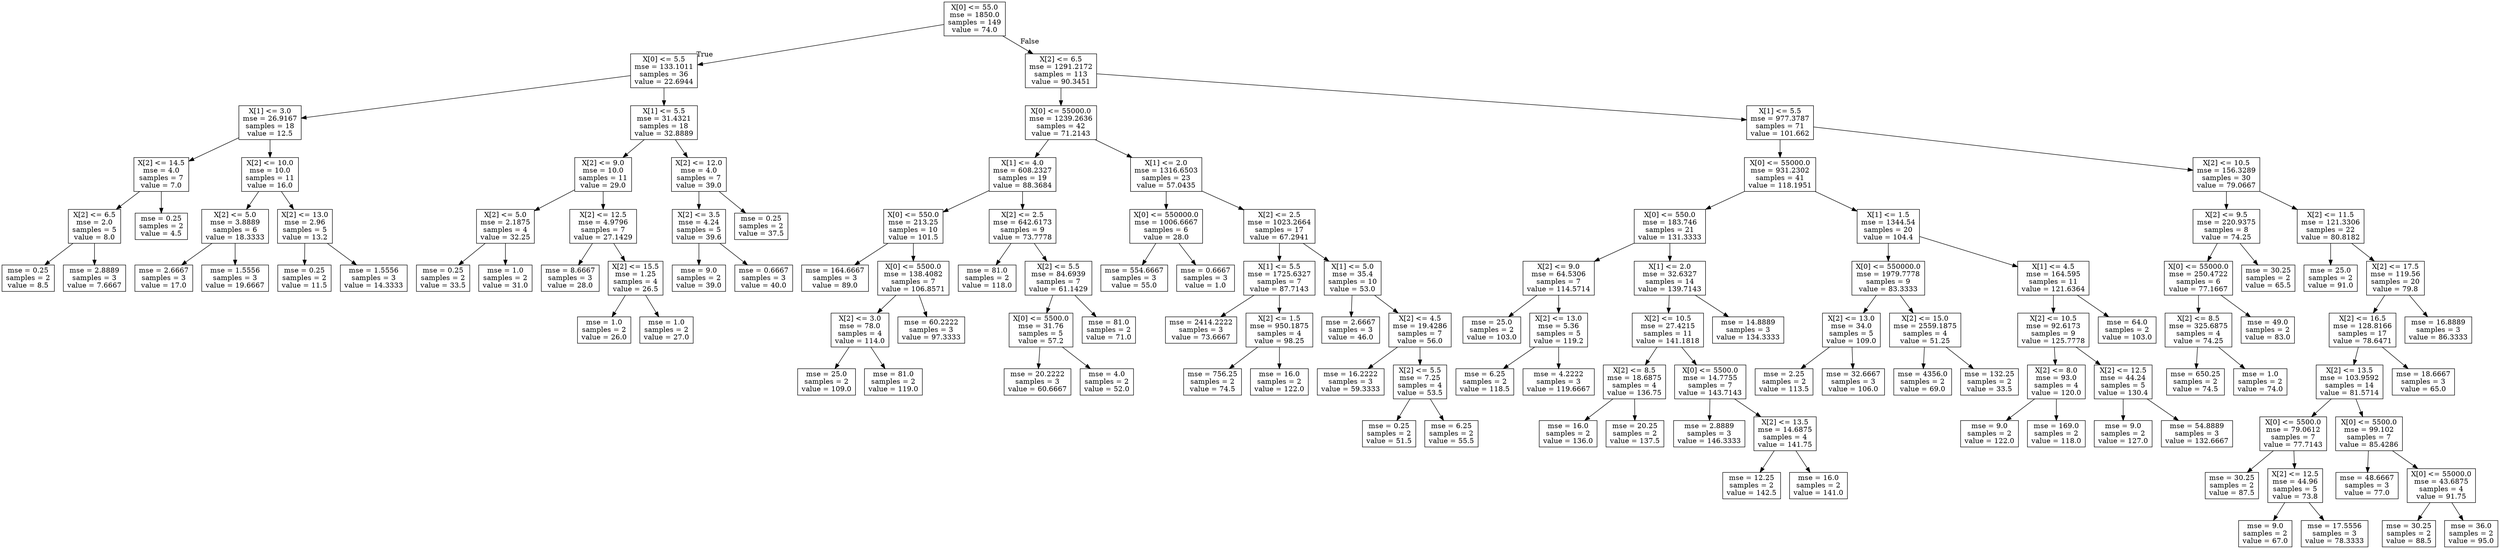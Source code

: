 digraph Tree {
node [shape=box] ;
0 [label="X[0] <= 55.0\nmse = 1850.0\nsamples = 149\nvalue = 74.0"] ;
1 [label="X[0] <= 5.5\nmse = 133.1011\nsamples = 36\nvalue = 22.6944"] ;
0 -> 1 [labeldistance=2.5, labelangle=45, headlabel="True"] ;
2 [label="X[1] <= 3.0\nmse = 26.9167\nsamples = 18\nvalue = 12.5"] ;
1 -> 2 ;
3 [label="X[2] <= 14.5\nmse = 4.0\nsamples = 7\nvalue = 7.0"] ;
2 -> 3 ;
4 [label="X[2] <= 6.5\nmse = 2.0\nsamples = 5\nvalue = 8.0"] ;
3 -> 4 ;
5 [label="mse = 0.25\nsamples = 2\nvalue = 8.5"] ;
4 -> 5 ;
6 [label="mse = 2.8889\nsamples = 3\nvalue = 7.6667"] ;
4 -> 6 ;
7 [label="mse = 0.25\nsamples = 2\nvalue = 4.5"] ;
3 -> 7 ;
8 [label="X[2] <= 10.0\nmse = 10.0\nsamples = 11\nvalue = 16.0"] ;
2 -> 8 ;
9 [label="X[2] <= 5.0\nmse = 3.8889\nsamples = 6\nvalue = 18.3333"] ;
8 -> 9 ;
10 [label="mse = 2.6667\nsamples = 3\nvalue = 17.0"] ;
9 -> 10 ;
11 [label="mse = 1.5556\nsamples = 3\nvalue = 19.6667"] ;
9 -> 11 ;
12 [label="X[2] <= 13.0\nmse = 2.96\nsamples = 5\nvalue = 13.2"] ;
8 -> 12 ;
13 [label="mse = 0.25\nsamples = 2\nvalue = 11.5"] ;
12 -> 13 ;
14 [label="mse = 1.5556\nsamples = 3\nvalue = 14.3333"] ;
12 -> 14 ;
15 [label="X[1] <= 5.5\nmse = 31.4321\nsamples = 18\nvalue = 32.8889"] ;
1 -> 15 ;
16 [label="X[2] <= 9.0\nmse = 10.0\nsamples = 11\nvalue = 29.0"] ;
15 -> 16 ;
17 [label="X[2] <= 5.0\nmse = 2.1875\nsamples = 4\nvalue = 32.25"] ;
16 -> 17 ;
18 [label="mse = 0.25\nsamples = 2\nvalue = 33.5"] ;
17 -> 18 ;
19 [label="mse = 1.0\nsamples = 2\nvalue = 31.0"] ;
17 -> 19 ;
20 [label="X[2] <= 12.5\nmse = 4.9796\nsamples = 7\nvalue = 27.1429"] ;
16 -> 20 ;
21 [label="mse = 8.6667\nsamples = 3\nvalue = 28.0"] ;
20 -> 21 ;
22 [label="X[2] <= 15.5\nmse = 1.25\nsamples = 4\nvalue = 26.5"] ;
20 -> 22 ;
23 [label="mse = 1.0\nsamples = 2\nvalue = 26.0"] ;
22 -> 23 ;
24 [label="mse = 1.0\nsamples = 2\nvalue = 27.0"] ;
22 -> 24 ;
25 [label="X[2] <= 12.0\nmse = 4.0\nsamples = 7\nvalue = 39.0"] ;
15 -> 25 ;
26 [label="X[2] <= 3.5\nmse = 4.24\nsamples = 5\nvalue = 39.6"] ;
25 -> 26 ;
27 [label="mse = 9.0\nsamples = 2\nvalue = 39.0"] ;
26 -> 27 ;
28 [label="mse = 0.6667\nsamples = 3\nvalue = 40.0"] ;
26 -> 28 ;
29 [label="mse = 0.25\nsamples = 2\nvalue = 37.5"] ;
25 -> 29 ;
30 [label="X[2] <= 6.5\nmse = 1291.2172\nsamples = 113\nvalue = 90.3451"] ;
0 -> 30 [labeldistance=2.5, labelangle=-45, headlabel="False"] ;
31 [label="X[0] <= 55000.0\nmse = 1239.2636\nsamples = 42\nvalue = 71.2143"] ;
30 -> 31 ;
32 [label="X[1] <= 4.0\nmse = 608.2327\nsamples = 19\nvalue = 88.3684"] ;
31 -> 32 ;
33 [label="X[0] <= 550.0\nmse = 213.25\nsamples = 10\nvalue = 101.5"] ;
32 -> 33 ;
34 [label="mse = 164.6667\nsamples = 3\nvalue = 89.0"] ;
33 -> 34 ;
35 [label="X[0] <= 5500.0\nmse = 138.4082\nsamples = 7\nvalue = 106.8571"] ;
33 -> 35 ;
36 [label="X[2] <= 3.0\nmse = 78.0\nsamples = 4\nvalue = 114.0"] ;
35 -> 36 ;
37 [label="mse = 25.0\nsamples = 2\nvalue = 109.0"] ;
36 -> 37 ;
38 [label="mse = 81.0\nsamples = 2\nvalue = 119.0"] ;
36 -> 38 ;
39 [label="mse = 60.2222\nsamples = 3\nvalue = 97.3333"] ;
35 -> 39 ;
40 [label="X[2] <= 2.5\nmse = 642.6173\nsamples = 9\nvalue = 73.7778"] ;
32 -> 40 ;
41 [label="mse = 81.0\nsamples = 2\nvalue = 118.0"] ;
40 -> 41 ;
42 [label="X[2] <= 5.5\nmse = 84.6939\nsamples = 7\nvalue = 61.1429"] ;
40 -> 42 ;
43 [label="X[0] <= 5500.0\nmse = 31.76\nsamples = 5\nvalue = 57.2"] ;
42 -> 43 ;
44 [label="mse = 20.2222\nsamples = 3\nvalue = 60.6667"] ;
43 -> 44 ;
45 [label="mse = 4.0\nsamples = 2\nvalue = 52.0"] ;
43 -> 45 ;
46 [label="mse = 81.0\nsamples = 2\nvalue = 71.0"] ;
42 -> 46 ;
47 [label="X[1] <= 2.0\nmse = 1316.6503\nsamples = 23\nvalue = 57.0435"] ;
31 -> 47 ;
48 [label="X[0] <= 550000.0\nmse = 1006.6667\nsamples = 6\nvalue = 28.0"] ;
47 -> 48 ;
49 [label="mse = 554.6667\nsamples = 3\nvalue = 55.0"] ;
48 -> 49 ;
50 [label="mse = 0.6667\nsamples = 3\nvalue = 1.0"] ;
48 -> 50 ;
51 [label="X[2] <= 2.5\nmse = 1023.2664\nsamples = 17\nvalue = 67.2941"] ;
47 -> 51 ;
52 [label="X[1] <= 5.5\nmse = 1725.6327\nsamples = 7\nvalue = 87.7143"] ;
51 -> 52 ;
53 [label="mse = 2414.2222\nsamples = 3\nvalue = 73.6667"] ;
52 -> 53 ;
54 [label="X[2] <= 1.5\nmse = 950.1875\nsamples = 4\nvalue = 98.25"] ;
52 -> 54 ;
55 [label="mse = 756.25\nsamples = 2\nvalue = 74.5"] ;
54 -> 55 ;
56 [label="mse = 16.0\nsamples = 2\nvalue = 122.0"] ;
54 -> 56 ;
57 [label="X[1] <= 5.0\nmse = 35.4\nsamples = 10\nvalue = 53.0"] ;
51 -> 57 ;
58 [label="mse = 2.6667\nsamples = 3\nvalue = 46.0"] ;
57 -> 58 ;
59 [label="X[2] <= 4.5\nmse = 19.4286\nsamples = 7\nvalue = 56.0"] ;
57 -> 59 ;
60 [label="mse = 16.2222\nsamples = 3\nvalue = 59.3333"] ;
59 -> 60 ;
61 [label="X[2] <= 5.5\nmse = 7.25\nsamples = 4\nvalue = 53.5"] ;
59 -> 61 ;
62 [label="mse = 0.25\nsamples = 2\nvalue = 51.5"] ;
61 -> 62 ;
63 [label="mse = 6.25\nsamples = 2\nvalue = 55.5"] ;
61 -> 63 ;
64 [label="X[1] <= 5.5\nmse = 977.3787\nsamples = 71\nvalue = 101.662"] ;
30 -> 64 ;
65 [label="X[0] <= 55000.0\nmse = 931.2302\nsamples = 41\nvalue = 118.1951"] ;
64 -> 65 ;
66 [label="X[0] <= 550.0\nmse = 183.746\nsamples = 21\nvalue = 131.3333"] ;
65 -> 66 ;
67 [label="X[2] <= 9.0\nmse = 64.5306\nsamples = 7\nvalue = 114.5714"] ;
66 -> 67 ;
68 [label="mse = 25.0\nsamples = 2\nvalue = 103.0"] ;
67 -> 68 ;
69 [label="X[2] <= 13.0\nmse = 5.36\nsamples = 5\nvalue = 119.2"] ;
67 -> 69 ;
70 [label="mse = 6.25\nsamples = 2\nvalue = 118.5"] ;
69 -> 70 ;
71 [label="mse = 4.2222\nsamples = 3\nvalue = 119.6667"] ;
69 -> 71 ;
72 [label="X[1] <= 2.0\nmse = 32.6327\nsamples = 14\nvalue = 139.7143"] ;
66 -> 72 ;
73 [label="X[2] <= 10.5\nmse = 27.4215\nsamples = 11\nvalue = 141.1818"] ;
72 -> 73 ;
74 [label="X[2] <= 8.5\nmse = 18.6875\nsamples = 4\nvalue = 136.75"] ;
73 -> 74 ;
75 [label="mse = 16.0\nsamples = 2\nvalue = 136.0"] ;
74 -> 75 ;
76 [label="mse = 20.25\nsamples = 2\nvalue = 137.5"] ;
74 -> 76 ;
77 [label="X[0] <= 5500.0\nmse = 14.7755\nsamples = 7\nvalue = 143.7143"] ;
73 -> 77 ;
78 [label="mse = 2.8889\nsamples = 3\nvalue = 146.3333"] ;
77 -> 78 ;
79 [label="X[2] <= 13.5\nmse = 14.6875\nsamples = 4\nvalue = 141.75"] ;
77 -> 79 ;
80 [label="mse = 12.25\nsamples = 2\nvalue = 142.5"] ;
79 -> 80 ;
81 [label="mse = 16.0\nsamples = 2\nvalue = 141.0"] ;
79 -> 81 ;
82 [label="mse = 14.8889\nsamples = 3\nvalue = 134.3333"] ;
72 -> 82 ;
83 [label="X[1] <= 1.5\nmse = 1344.54\nsamples = 20\nvalue = 104.4"] ;
65 -> 83 ;
84 [label="X[0] <= 550000.0\nmse = 1979.7778\nsamples = 9\nvalue = 83.3333"] ;
83 -> 84 ;
85 [label="X[2] <= 13.0\nmse = 34.0\nsamples = 5\nvalue = 109.0"] ;
84 -> 85 ;
86 [label="mse = 2.25\nsamples = 2\nvalue = 113.5"] ;
85 -> 86 ;
87 [label="mse = 32.6667\nsamples = 3\nvalue = 106.0"] ;
85 -> 87 ;
88 [label="X[2] <= 15.0\nmse = 2559.1875\nsamples = 4\nvalue = 51.25"] ;
84 -> 88 ;
89 [label="mse = 4356.0\nsamples = 2\nvalue = 69.0"] ;
88 -> 89 ;
90 [label="mse = 132.25\nsamples = 2\nvalue = 33.5"] ;
88 -> 90 ;
91 [label="X[1] <= 4.5\nmse = 164.595\nsamples = 11\nvalue = 121.6364"] ;
83 -> 91 ;
92 [label="X[2] <= 10.5\nmse = 92.6173\nsamples = 9\nvalue = 125.7778"] ;
91 -> 92 ;
93 [label="X[2] <= 8.0\nmse = 93.0\nsamples = 4\nvalue = 120.0"] ;
92 -> 93 ;
94 [label="mse = 9.0\nsamples = 2\nvalue = 122.0"] ;
93 -> 94 ;
95 [label="mse = 169.0\nsamples = 2\nvalue = 118.0"] ;
93 -> 95 ;
96 [label="X[2] <= 12.5\nmse = 44.24\nsamples = 5\nvalue = 130.4"] ;
92 -> 96 ;
97 [label="mse = 9.0\nsamples = 2\nvalue = 127.0"] ;
96 -> 97 ;
98 [label="mse = 54.8889\nsamples = 3\nvalue = 132.6667"] ;
96 -> 98 ;
99 [label="mse = 64.0\nsamples = 2\nvalue = 103.0"] ;
91 -> 99 ;
100 [label="X[2] <= 10.5\nmse = 156.3289\nsamples = 30\nvalue = 79.0667"] ;
64 -> 100 ;
101 [label="X[2] <= 9.5\nmse = 220.9375\nsamples = 8\nvalue = 74.25"] ;
100 -> 101 ;
102 [label="X[0] <= 55000.0\nmse = 250.4722\nsamples = 6\nvalue = 77.1667"] ;
101 -> 102 ;
103 [label="X[2] <= 8.5\nmse = 325.6875\nsamples = 4\nvalue = 74.25"] ;
102 -> 103 ;
104 [label="mse = 650.25\nsamples = 2\nvalue = 74.5"] ;
103 -> 104 ;
105 [label="mse = 1.0\nsamples = 2\nvalue = 74.0"] ;
103 -> 105 ;
106 [label="mse = 49.0\nsamples = 2\nvalue = 83.0"] ;
102 -> 106 ;
107 [label="mse = 30.25\nsamples = 2\nvalue = 65.5"] ;
101 -> 107 ;
108 [label="X[2] <= 11.5\nmse = 121.3306\nsamples = 22\nvalue = 80.8182"] ;
100 -> 108 ;
109 [label="mse = 25.0\nsamples = 2\nvalue = 91.0"] ;
108 -> 109 ;
110 [label="X[2] <= 17.5\nmse = 119.56\nsamples = 20\nvalue = 79.8"] ;
108 -> 110 ;
111 [label="X[2] <= 16.5\nmse = 128.8166\nsamples = 17\nvalue = 78.6471"] ;
110 -> 111 ;
112 [label="X[2] <= 13.5\nmse = 103.9592\nsamples = 14\nvalue = 81.5714"] ;
111 -> 112 ;
113 [label="X[0] <= 5500.0\nmse = 79.0612\nsamples = 7\nvalue = 77.7143"] ;
112 -> 113 ;
114 [label="mse = 30.25\nsamples = 2\nvalue = 87.5"] ;
113 -> 114 ;
115 [label="X[2] <= 12.5\nmse = 44.96\nsamples = 5\nvalue = 73.8"] ;
113 -> 115 ;
116 [label="mse = 9.0\nsamples = 2\nvalue = 67.0"] ;
115 -> 116 ;
117 [label="mse = 17.5556\nsamples = 3\nvalue = 78.3333"] ;
115 -> 117 ;
118 [label="X[0] <= 5500.0\nmse = 99.102\nsamples = 7\nvalue = 85.4286"] ;
112 -> 118 ;
119 [label="mse = 48.6667\nsamples = 3\nvalue = 77.0"] ;
118 -> 119 ;
120 [label="X[0] <= 55000.0\nmse = 43.6875\nsamples = 4\nvalue = 91.75"] ;
118 -> 120 ;
121 [label="mse = 30.25\nsamples = 2\nvalue = 88.5"] ;
120 -> 121 ;
122 [label="mse = 36.0\nsamples = 2\nvalue = 95.0"] ;
120 -> 122 ;
123 [label="mse = 18.6667\nsamples = 3\nvalue = 65.0"] ;
111 -> 123 ;
124 [label="mse = 16.8889\nsamples = 3\nvalue = 86.3333"] ;
110 -> 124 ;
}